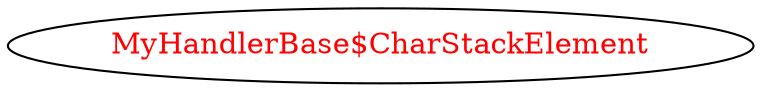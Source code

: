 digraph dependencyGraph {
 concentrate=true;
 ranksep="2.0";
 rankdir="LR"; 
 splines="ortho";
"MyHandlerBase$CharStackElement" [fontcolor="red"];
}
